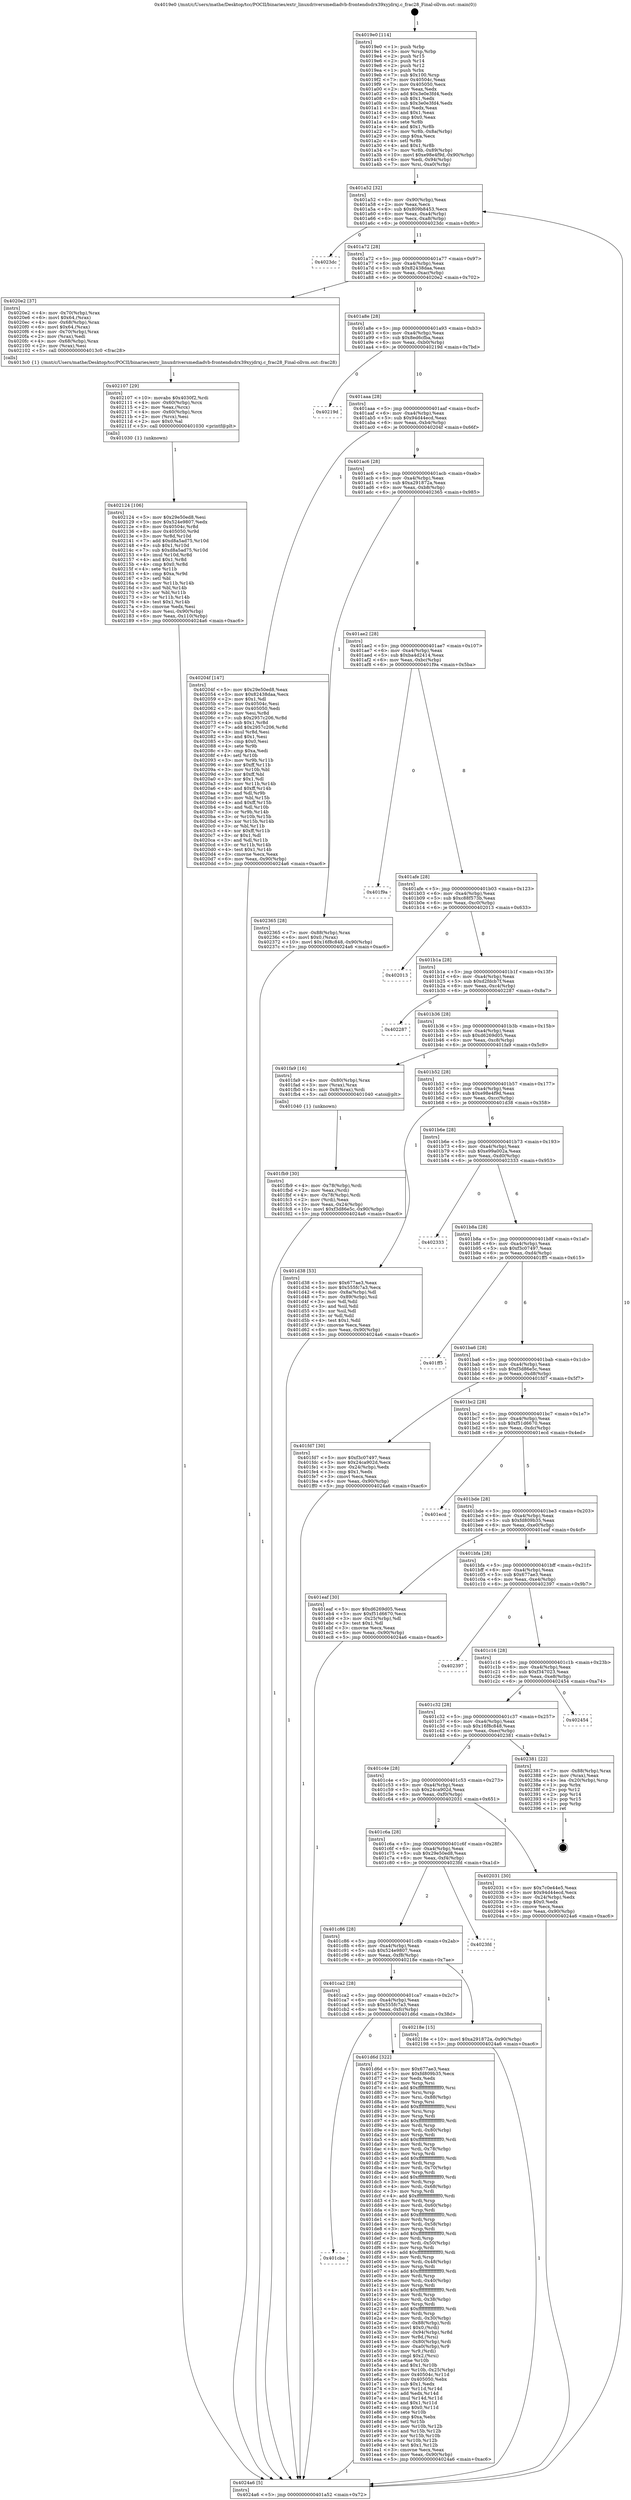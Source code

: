 digraph "0x4019e0" {
  label = "0x4019e0 (/mnt/c/Users/mathe/Desktop/tcc/POCII/binaries/extr_linuxdriversmediadvb-frontendsdrx39xyjdrxj.c_frac28_Final-ollvm.out::main(0))"
  labelloc = "t"
  node[shape=record]

  Entry [label="",width=0.3,height=0.3,shape=circle,fillcolor=black,style=filled]
  "0x401a52" [label="{
     0x401a52 [32]\l
     | [instrs]\l
     &nbsp;&nbsp;0x401a52 \<+6\>: mov -0x90(%rbp),%eax\l
     &nbsp;&nbsp;0x401a58 \<+2\>: mov %eax,%ecx\l
     &nbsp;&nbsp;0x401a5a \<+6\>: sub $0x809b8453,%ecx\l
     &nbsp;&nbsp;0x401a60 \<+6\>: mov %eax,-0xa4(%rbp)\l
     &nbsp;&nbsp;0x401a66 \<+6\>: mov %ecx,-0xa8(%rbp)\l
     &nbsp;&nbsp;0x401a6c \<+6\>: je 00000000004023dc \<main+0x9fc\>\l
  }"]
  "0x4023dc" [label="{
     0x4023dc\l
  }", style=dashed]
  "0x401a72" [label="{
     0x401a72 [28]\l
     | [instrs]\l
     &nbsp;&nbsp;0x401a72 \<+5\>: jmp 0000000000401a77 \<main+0x97\>\l
     &nbsp;&nbsp;0x401a77 \<+6\>: mov -0xa4(%rbp),%eax\l
     &nbsp;&nbsp;0x401a7d \<+5\>: sub $0x82438daa,%eax\l
     &nbsp;&nbsp;0x401a82 \<+6\>: mov %eax,-0xac(%rbp)\l
     &nbsp;&nbsp;0x401a88 \<+6\>: je 00000000004020e2 \<main+0x702\>\l
  }"]
  Exit [label="",width=0.3,height=0.3,shape=circle,fillcolor=black,style=filled,peripheries=2]
  "0x4020e2" [label="{
     0x4020e2 [37]\l
     | [instrs]\l
     &nbsp;&nbsp;0x4020e2 \<+4\>: mov -0x70(%rbp),%rax\l
     &nbsp;&nbsp;0x4020e6 \<+6\>: movl $0x64,(%rax)\l
     &nbsp;&nbsp;0x4020ec \<+4\>: mov -0x68(%rbp),%rax\l
     &nbsp;&nbsp;0x4020f0 \<+6\>: movl $0x64,(%rax)\l
     &nbsp;&nbsp;0x4020f6 \<+4\>: mov -0x70(%rbp),%rax\l
     &nbsp;&nbsp;0x4020fa \<+2\>: mov (%rax),%edi\l
     &nbsp;&nbsp;0x4020fc \<+4\>: mov -0x68(%rbp),%rax\l
     &nbsp;&nbsp;0x402100 \<+2\>: mov (%rax),%esi\l
     &nbsp;&nbsp;0x402102 \<+5\>: call 00000000004013c0 \<frac28\>\l
     | [calls]\l
     &nbsp;&nbsp;0x4013c0 \{1\} (/mnt/c/Users/mathe/Desktop/tcc/POCII/binaries/extr_linuxdriversmediadvb-frontendsdrx39xyjdrxj.c_frac28_Final-ollvm.out::frac28)\l
  }"]
  "0x401a8e" [label="{
     0x401a8e [28]\l
     | [instrs]\l
     &nbsp;&nbsp;0x401a8e \<+5\>: jmp 0000000000401a93 \<main+0xb3\>\l
     &nbsp;&nbsp;0x401a93 \<+6\>: mov -0xa4(%rbp),%eax\l
     &nbsp;&nbsp;0x401a99 \<+5\>: sub $0x8ed6cfba,%eax\l
     &nbsp;&nbsp;0x401a9e \<+6\>: mov %eax,-0xb0(%rbp)\l
     &nbsp;&nbsp;0x401aa4 \<+6\>: je 000000000040219d \<main+0x7bd\>\l
  }"]
  "0x402124" [label="{
     0x402124 [106]\l
     | [instrs]\l
     &nbsp;&nbsp;0x402124 \<+5\>: mov $0x29e50ed8,%esi\l
     &nbsp;&nbsp;0x402129 \<+5\>: mov $0x524e9807,%edx\l
     &nbsp;&nbsp;0x40212e \<+8\>: mov 0x40504c,%r8d\l
     &nbsp;&nbsp;0x402136 \<+8\>: mov 0x405050,%r9d\l
     &nbsp;&nbsp;0x40213e \<+3\>: mov %r8d,%r10d\l
     &nbsp;&nbsp;0x402141 \<+7\>: add $0xd8a5ad75,%r10d\l
     &nbsp;&nbsp;0x402148 \<+4\>: sub $0x1,%r10d\l
     &nbsp;&nbsp;0x40214c \<+7\>: sub $0xd8a5ad75,%r10d\l
     &nbsp;&nbsp;0x402153 \<+4\>: imul %r10d,%r8d\l
     &nbsp;&nbsp;0x402157 \<+4\>: and $0x1,%r8d\l
     &nbsp;&nbsp;0x40215b \<+4\>: cmp $0x0,%r8d\l
     &nbsp;&nbsp;0x40215f \<+4\>: sete %r11b\l
     &nbsp;&nbsp;0x402163 \<+4\>: cmp $0xa,%r9d\l
     &nbsp;&nbsp;0x402167 \<+3\>: setl %bl\l
     &nbsp;&nbsp;0x40216a \<+3\>: mov %r11b,%r14b\l
     &nbsp;&nbsp;0x40216d \<+3\>: and %bl,%r14b\l
     &nbsp;&nbsp;0x402170 \<+3\>: xor %bl,%r11b\l
     &nbsp;&nbsp;0x402173 \<+3\>: or %r11b,%r14b\l
     &nbsp;&nbsp;0x402176 \<+4\>: test $0x1,%r14b\l
     &nbsp;&nbsp;0x40217a \<+3\>: cmovne %edx,%esi\l
     &nbsp;&nbsp;0x40217d \<+6\>: mov %esi,-0x90(%rbp)\l
     &nbsp;&nbsp;0x402183 \<+6\>: mov %eax,-0x110(%rbp)\l
     &nbsp;&nbsp;0x402189 \<+5\>: jmp 00000000004024a6 \<main+0xac6\>\l
  }"]
  "0x40219d" [label="{
     0x40219d\l
  }", style=dashed]
  "0x401aaa" [label="{
     0x401aaa [28]\l
     | [instrs]\l
     &nbsp;&nbsp;0x401aaa \<+5\>: jmp 0000000000401aaf \<main+0xcf\>\l
     &nbsp;&nbsp;0x401aaf \<+6\>: mov -0xa4(%rbp),%eax\l
     &nbsp;&nbsp;0x401ab5 \<+5\>: sub $0x94d44ecd,%eax\l
     &nbsp;&nbsp;0x401aba \<+6\>: mov %eax,-0xb4(%rbp)\l
     &nbsp;&nbsp;0x401ac0 \<+6\>: je 000000000040204f \<main+0x66f\>\l
  }"]
  "0x402107" [label="{
     0x402107 [29]\l
     | [instrs]\l
     &nbsp;&nbsp;0x402107 \<+10\>: movabs $0x4030f2,%rdi\l
     &nbsp;&nbsp;0x402111 \<+4\>: mov -0x60(%rbp),%rcx\l
     &nbsp;&nbsp;0x402115 \<+2\>: mov %eax,(%rcx)\l
     &nbsp;&nbsp;0x402117 \<+4\>: mov -0x60(%rbp),%rcx\l
     &nbsp;&nbsp;0x40211b \<+2\>: mov (%rcx),%esi\l
     &nbsp;&nbsp;0x40211d \<+2\>: mov $0x0,%al\l
     &nbsp;&nbsp;0x40211f \<+5\>: call 0000000000401030 \<printf@plt\>\l
     | [calls]\l
     &nbsp;&nbsp;0x401030 \{1\} (unknown)\l
  }"]
  "0x40204f" [label="{
     0x40204f [147]\l
     | [instrs]\l
     &nbsp;&nbsp;0x40204f \<+5\>: mov $0x29e50ed8,%eax\l
     &nbsp;&nbsp;0x402054 \<+5\>: mov $0x82438daa,%ecx\l
     &nbsp;&nbsp;0x402059 \<+2\>: mov $0x1,%dl\l
     &nbsp;&nbsp;0x40205b \<+7\>: mov 0x40504c,%esi\l
     &nbsp;&nbsp;0x402062 \<+7\>: mov 0x405050,%edi\l
     &nbsp;&nbsp;0x402069 \<+3\>: mov %esi,%r8d\l
     &nbsp;&nbsp;0x40206c \<+7\>: sub $0x2957c206,%r8d\l
     &nbsp;&nbsp;0x402073 \<+4\>: sub $0x1,%r8d\l
     &nbsp;&nbsp;0x402077 \<+7\>: add $0x2957c206,%r8d\l
     &nbsp;&nbsp;0x40207e \<+4\>: imul %r8d,%esi\l
     &nbsp;&nbsp;0x402082 \<+3\>: and $0x1,%esi\l
     &nbsp;&nbsp;0x402085 \<+3\>: cmp $0x0,%esi\l
     &nbsp;&nbsp;0x402088 \<+4\>: sete %r9b\l
     &nbsp;&nbsp;0x40208c \<+3\>: cmp $0xa,%edi\l
     &nbsp;&nbsp;0x40208f \<+4\>: setl %r10b\l
     &nbsp;&nbsp;0x402093 \<+3\>: mov %r9b,%r11b\l
     &nbsp;&nbsp;0x402096 \<+4\>: xor $0xff,%r11b\l
     &nbsp;&nbsp;0x40209a \<+3\>: mov %r10b,%bl\l
     &nbsp;&nbsp;0x40209d \<+3\>: xor $0xff,%bl\l
     &nbsp;&nbsp;0x4020a0 \<+3\>: xor $0x1,%dl\l
     &nbsp;&nbsp;0x4020a3 \<+3\>: mov %r11b,%r14b\l
     &nbsp;&nbsp;0x4020a6 \<+4\>: and $0xff,%r14b\l
     &nbsp;&nbsp;0x4020aa \<+3\>: and %dl,%r9b\l
     &nbsp;&nbsp;0x4020ad \<+3\>: mov %bl,%r15b\l
     &nbsp;&nbsp;0x4020b0 \<+4\>: and $0xff,%r15b\l
     &nbsp;&nbsp;0x4020b4 \<+3\>: and %dl,%r10b\l
     &nbsp;&nbsp;0x4020b7 \<+3\>: or %r9b,%r14b\l
     &nbsp;&nbsp;0x4020ba \<+3\>: or %r10b,%r15b\l
     &nbsp;&nbsp;0x4020bd \<+3\>: xor %r15b,%r14b\l
     &nbsp;&nbsp;0x4020c0 \<+3\>: or %bl,%r11b\l
     &nbsp;&nbsp;0x4020c3 \<+4\>: xor $0xff,%r11b\l
     &nbsp;&nbsp;0x4020c7 \<+3\>: or $0x1,%dl\l
     &nbsp;&nbsp;0x4020ca \<+3\>: and %dl,%r11b\l
     &nbsp;&nbsp;0x4020cd \<+3\>: or %r11b,%r14b\l
     &nbsp;&nbsp;0x4020d0 \<+4\>: test $0x1,%r14b\l
     &nbsp;&nbsp;0x4020d4 \<+3\>: cmovne %ecx,%eax\l
     &nbsp;&nbsp;0x4020d7 \<+6\>: mov %eax,-0x90(%rbp)\l
     &nbsp;&nbsp;0x4020dd \<+5\>: jmp 00000000004024a6 \<main+0xac6\>\l
  }"]
  "0x401ac6" [label="{
     0x401ac6 [28]\l
     | [instrs]\l
     &nbsp;&nbsp;0x401ac6 \<+5\>: jmp 0000000000401acb \<main+0xeb\>\l
     &nbsp;&nbsp;0x401acb \<+6\>: mov -0xa4(%rbp),%eax\l
     &nbsp;&nbsp;0x401ad1 \<+5\>: sub $0xa291872a,%eax\l
     &nbsp;&nbsp;0x401ad6 \<+6\>: mov %eax,-0xb8(%rbp)\l
     &nbsp;&nbsp;0x401adc \<+6\>: je 0000000000402365 \<main+0x985\>\l
  }"]
  "0x401fb9" [label="{
     0x401fb9 [30]\l
     | [instrs]\l
     &nbsp;&nbsp;0x401fb9 \<+4\>: mov -0x78(%rbp),%rdi\l
     &nbsp;&nbsp;0x401fbd \<+2\>: mov %eax,(%rdi)\l
     &nbsp;&nbsp;0x401fbf \<+4\>: mov -0x78(%rbp),%rdi\l
     &nbsp;&nbsp;0x401fc3 \<+2\>: mov (%rdi),%eax\l
     &nbsp;&nbsp;0x401fc5 \<+3\>: mov %eax,-0x24(%rbp)\l
     &nbsp;&nbsp;0x401fc8 \<+10\>: movl $0xf3d86e5c,-0x90(%rbp)\l
     &nbsp;&nbsp;0x401fd2 \<+5\>: jmp 00000000004024a6 \<main+0xac6\>\l
  }"]
  "0x402365" [label="{
     0x402365 [28]\l
     | [instrs]\l
     &nbsp;&nbsp;0x402365 \<+7\>: mov -0x88(%rbp),%rax\l
     &nbsp;&nbsp;0x40236c \<+6\>: movl $0x0,(%rax)\l
     &nbsp;&nbsp;0x402372 \<+10\>: movl $0x16f8c848,-0x90(%rbp)\l
     &nbsp;&nbsp;0x40237c \<+5\>: jmp 00000000004024a6 \<main+0xac6\>\l
  }"]
  "0x401ae2" [label="{
     0x401ae2 [28]\l
     | [instrs]\l
     &nbsp;&nbsp;0x401ae2 \<+5\>: jmp 0000000000401ae7 \<main+0x107\>\l
     &nbsp;&nbsp;0x401ae7 \<+6\>: mov -0xa4(%rbp),%eax\l
     &nbsp;&nbsp;0x401aed \<+5\>: sub $0xba4d2414,%eax\l
     &nbsp;&nbsp;0x401af2 \<+6\>: mov %eax,-0xbc(%rbp)\l
     &nbsp;&nbsp;0x401af8 \<+6\>: je 0000000000401f9a \<main+0x5ba\>\l
  }"]
  "0x401cbe" [label="{
     0x401cbe\l
  }", style=dashed]
  "0x401f9a" [label="{
     0x401f9a\l
  }", style=dashed]
  "0x401afe" [label="{
     0x401afe [28]\l
     | [instrs]\l
     &nbsp;&nbsp;0x401afe \<+5\>: jmp 0000000000401b03 \<main+0x123\>\l
     &nbsp;&nbsp;0x401b03 \<+6\>: mov -0xa4(%rbp),%eax\l
     &nbsp;&nbsp;0x401b09 \<+5\>: sub $0xc88f573b,%eax\l
     &nbsp;&nbsp;0x401b0e \<+6\>: mov %eax,-0xc0(%rbp)\l
     &nbsp;&nbsp;0x401b14 \<+6\>: je 0000000000402013 \<main+0x633\>\l
  }"]
  "0x401d6d" [label="{
     0x401d6d [322]\l
     | [instrs]\l
     &nbsp;&nbsp;0x401d6d \<+5\>: mov $0x677ae3,%eax\l
     &nbsp;&nbsp;0x401d72 \<+5\>: mov $0xfd809b35,%ecx\l
     &nbsp;&nbsp;0x401d77 \<+2\>: xor %edx,%edx\l
     &nbsp;&nbsp;0x401d79 \<+3\>: mov %rsp,%rsi\l
     &nbsp;&nbsp;0x401d7c \<+4\>: add $0xfffffffffffffff0,%rsi\l
     &nbsp;&nbsp;0x401d80 \<+3\>: mov %rsi,%rsp\l
     &nbsp;&nbsp;0x401d83 \<+7\>: mov %rsi,-0x88(%rbp)\l
     &nbsp;&nbsp;0x401d8a \<+3\>: mov %rsp,%rsi\l
     &nbsp;&nbsp;0x401d8d \<+4\>: add $0xfffffffffffffff0,%rsi\l
     &nbsp;&nbsp;0x401d91 \<+3\>: mov %rsi,%rsp\l
     &nbsp;&nbsp;0x401d94 \<+3\>: mov %rsp,%rdi\l
     &nbsp;&nbsp;0x401d97 \<+4\>: add $0xfffffffffffffff0,%rdi\l
     &nbsp;&nbsp;0x401d9b \<+3\>: mov %rdi,%rsp\l
     &nbsp;&nbsp;0x401d9e \<+4\>: mov %rdi,-0x80(%rbp)\l
     &nbsp;&nbsp;0x401da2 \<+3\>: mov %rsp,%rdi\l
     &nbsp;&nbsp;0x401da5 \<+4\>: add $0xfffffffffffffff0,%rdi\l
     &nbsp;&nbsp;0x401da9 \<+3\>: mov %rdi,%rsp\l
     &nbsp;&nbsp;0x401dac \<+4\>: mov %rdi,-0x78(%rbp)\l
     &nbsp;&nbsp;0x401db0 \<+3\>: mov %rsp,%rdi\l
     &nbsp;&nbsp;0x401db3 \<+4\>: add $0xfffffffffffffff0,%rdi\l
     &nbsp;&nbsp;0x401db7 \<+3\>: mov %rdi,%rsp\l
     &nbsp;&nbsp;0x401dba \<+4\>: mov %rdi,-0x70(%rbp)\l
     &nbsp;&nbsp;0x401dbe \<+3\>: mov %rsp,%rdi\l
     &nbsp;&nbsp;0x401dc1 \<+4\>: add $0xfffffffffffffff0,%rdi\l
     &nbsp;&nbsp;0x401dc5 \<+3\>: mov %rdi,%rsp\l
     &nbsp;&nbsp;0x401dc8 \<+4\>: mov %rdi,-0x68(%rbp)\l
     &nbsp;&nbsp;0x401dcc \<+3\>: mov %rsp,%rdi\l
     &nbsp;&nbsp;0x401dcf \<+4\>: add $0xfffffffffffffff0,%rdi\l
     &nbsp;&nbsp;0x401dd3 \<+3\>: mov %rdi,%rsp\l
     &nbsp;&nbsp;0x401dd6 \<+4\>: mov %rdi,-0x60(%rbp)\l
     &nbsp;&nbsp;0x401dda \<+3\>: mov %rsp,%rdi\l
     &nbsp;&nbsp;0x401ddd \<+4\>: add $0xfffffffffffffff0,%rdi\l
     &nbsp;&nbsp;0x401de1 \<+3\>: mov %rdi,%rsp\l
     &nbsp;&nbsp;0x401de4 \<+4\>: mov %rdi,-0x58(%rbp)\l
     &nbsp;&nbsp;0x401de8 \<+3\>: mov %rsp,%rdi\l
     &nbsp;&nbsp;0x401deb \<+4\>: add $0xfffffffffffffff0,%rdi\l
     &nbsp;&nbsp;0x401def \<+3\>: mov %rdi,%rsp\l
     &nbsp;&nbsp;0x401df2 \<+4\>: mov %rdi,-0x50(%rbp)\l
     &nbsp;&nbsp;0x401df6 \<+3\>: mov %rsp,%rdi\l
     &nbsp;&nbsp;0x401df9 \<+4\>: add $0xfffffffffffffff0,%rdi\l
     &nbsp;&nbsp;0x401dfd \<+3\>: mov %rdi,%rsp\l
     &nbsp;&nbsp;0x401e00 \<+4\>: mov %rdi,-0x48(%rbp)\l
     &nbsp;&nbsp;0x401e04 \<+3\>: mov %rsp,%rdi\l
     &nbsp;&nbsp;0x401e07 \<+4\>: add $0xfffffffffffffff0,%rdi\l
     &nbsp;&nbsp;0x401e0b \<+3\>: mov %rdi,%rsp\l
     &nbsp;&nbsp;0x401e0e \<+4\>: mov %rdi,-0x40(%rbp)\l
     &nbsp;&nbsp;0x401e12 \<+3\>: mov %rsp,%rdi\l
     &nbsp;&nbsp;0x401e15 \<+4\>: add $0xfffffffffffffff0,%rdi\l
     &nbsp;&nbsp;0x401e19 \<+3\>: mov %rdi,%rsp\l
     &nbsp;&nbsp;0x401e1c \<+4\>: mov %rdi,-0x38(%rbp)\l
     &nbsp;&nbsp;0x401e20 \<+3\>: mov %rsp,%rdi\l
     &nbsp;&nbsp;0x401e23 \<+4\>: add $0xfffffffffffffff0,%rdi\l
     &nbsp;&nbsp;0x401e27 \<+3\>: mov %rdi,%rsp\l
     &nbsp;&nbsp;0x401e2a \<+4\>: mov %rdi,-0x30(%rbp)\l
     &nbsp;&nbsp;0x401e2e \<+7\>: mov -0x88(%rbp),%rdi\l
     &nbsp;&nbsp;0x401e35 \<+6\>: movl $0x0,(%rdi)\l
     &nbsp;&nbsp;0x401e3b \<+7\>: mov -0x94(%rbp),%r8d\l
     &nbsp;&nbsp;0x401e42 \<+3\>: mov %r8d,(%rsi)\l
     &nbsp;&nbsp;0x401e45 \<+4\>: mov -0x80(%rbp),%rdi\l
     &nbsp;&nbsp;0x401e49 \<+7\>: mov -0xa0(%rbp),%r9\l
     &nbsp;&nbsp;0x401e50 \<+3\>: mov %r9,(%rdi)\l
     &nbsp;&nbsp;0x401e53 \<+3\>: cmpl $0x2,(%rsi)\l
     &nbsp;&nbsp;0x401e56 \<+4\>: setne %r10b\l
     &nbsp;&nbsp;0x401e5a \<+4\>: and $0x1,%r10b\l
     &nbsp;&nbsp;0x401e5e \<+4\>: mov %r10b,-0x25(%rbp)\l
     &nbsp;&nbsp;0x401e62 \<+8\>: mov 0x40504c,%r11d\l
     &nbsp;&nbsp;0x401e6a \<+7\>: mov 0x405050,%ebx\l
     &nbsp;&nbsp;0x401e71 \<+3\>: sub $0x1,%edx\l
     &nbsp;&nbsp;0x401e74 \<+3\>: mov %r11d,%r14d\l
     &nbsp;&nbsp;0x401e77 \<+3\>: add %edx,%r14d\l
     &nbsp;&nbsp;0x401e7a \<+4\>: imul %r14d,%r11d\l
     &nbsp;&nbsp;0x401e7e \<+4\>: and $0x1,%r11d\l
     &nbsp;&nbsp;0x401e82 \<+4\>: cmp $0x0,%r11d\l
     &nbsp;&nbsp;0x401e86 \<+4\>: sete %r10b\l
     &nbsp;&nbsp;0x401e8a \<+3\>: cmp $0xa,%ebx\l
     &nbsp;&nbsp;0x401e8d \<+4\>: setl %r15b\l
     &nbsp;&nbsp;0x401e91 \<+3\>: mov %r10b,%r12b\l
     &nbsp;&nbsp;0x401e94 \<+3\>: and %r15b,%r12b\l
     &nbsp;&nbsp;0x401e97 \<+3\>: xor %r15b,%r10b\l
     &nbsp;&nbsp;0x401e9a \<+3\>: or %r10b,%r12b\l
     &nbsp;&nbsp;0x401e9d \<+4\>: test $0x1,%r12b\l
     &nbsp;&nbsp;0x401ea1 \<+3\>: cmovne %ecx,%eax\l
     &nbsp;&nbsp;0x401ea4 \<+6\>: mov %eax,-0x90(%rbp)\l
     &nbsp;&nbsp;0x401eaa \<+5\>: jmp 00000000004024a6 \<main+0xac6\>\l
  }"]
  "0x402013" [label="{
     0x402013\l
  }", style=dashed]
  "0x401b1a" [label="{
     0x401b1a [28]\l
     | [instrs]\l
     &nbsp;&nbsp;0x401b1a \<+5\>: jmp 0000000000401b1f \<main+0x13f\>\l
     &nbsp;&nbsp;0x401b1f \<+6\>: mov -0xa4(%rbp),%eax\l
     &nbsp;&nbsp;0x401b25 \<+5\>: sub $0xd2fdcb7f,%eax\l
     &nbsp;&nbsp;0x401b2a \<+6\>: mov %eax,-0xc4(%rbp)\l
     &nbsp;&nbsp;0x401b30 \<+6\>: je 0000000000402287 \<main+0x8a7\>\l
  }"]
  "0x401ca2" [label="{
     0x401ca2 [28]\l
     | [instrs]\l
     &nbsp;&nbsp;0x401ca2 \<+5\>: jmp 0000000000401ca7 \<main+0x2c7\>\l
     &nbsp;&nbsp;0x401ca7 \<+6\>: mov -0xa4(%rbp),%eax\l
     &nbsp;&nbsp;0x401cad \<+5\>: sub $0x555fc7a3,%eax\l
     &nbsp;&nbsp;0x401cb2 \<+6\>: mov %eax,-0xfc(%rbp)\l
     &nbsp;&nbsp;0x401cb8 \<+6\>: je 0000000000401d6d \<main+0x38d\>\l
  }"]
  "0x402287" [label="{
     0x402287\l
  }", style=dashed]
  "0x401b36" [label="{
     0x401b36 [28]\l
     | [instrs]\l
     &nbsp;&nbsp;0x401b36 \<+5\>: jmp 0000000000401b3b \<main+0x15b\>\l
     &nbsp;&nbsp;0x401b3b \<+6\>: mov -0xa4(%rbp),%eax\l
     &nbsp;&nbsp;0x401b41 \<+5\>: sub $0xd6269d05,%eax\l
     &nbsp;&nbsp;0x401b46 \<+6\>: mov %eax,-0xc8(%rbp)\l
     &nbsp;&nbsp;0x401b4c \<+6\>: je 0000000000401fa9 \<main+0x5c9\>\l
  }"]
  "0x40218e" [label="{
     0x40218e [15]\l
     | [instrs]\l
     &nbsp;&nbsp;0x40218e \<+10\>: movl $0xa291872a,-0x90(%rbp)\l
     &nbsp;&nbsp;0x402198 \<+5\>: jmp 00000000004024a6 \<main+0xac6\>\l
  }"]
  "0x401fa9" [label="{
     0x401fa9 [16]\l
     | [instrs]\l
     &nbsp;&nbsp;0x401fa9 \<+4\>: mov -0x80(%rbp),%rax\l
     &nbsp;&nbsp;0x401fad \<+3\>: mov (%rax),%rax\l
     &nbsp;&nbsp;0x401fb0 \<+4\>: mov 0x8(%rax),%rdi\l
     &nbsp;&nbsp;0x401fb4 \<+5\>: call 0000000000401040 \<atoi@plt\>\l
     | [calls]\l
     &nbsp;&nbsp;0x401040 \{1\} (unknown)\l
  }"]
  "0x401b52" [label="{
     0x401b52 [28]\l
     | [instrs]\l
     &nbsp;&nbsp;0x401b52 \<+5\>: jmp 0000000000401b57 \<main+0x177\>\l
     &nbsp;&nbsp;0x401b57 \<+6\>: mov -0xa4(%rbp),%eax\l
     &nbsp;&nbsp;0x401b5d \<+5\>: sub $0xe98e4f9d,%eax\l
     &nbsp;&nbsp;0x401b62 \<+6\>: mov %eax,-0xcc(%rbp)\l
     &nbsp;&nbsp;0x401b68 \<+6\>: je 0000000000401d38 \<main+0x358\>\l
  }"]
  "0x401c86" [label="{
     0x401c86 [28]\l
     | [instrs]\l
     &nbsp;&nbsp;0x401c86 \<+5\>: jmp 0000000000401c8b \<main+0x2ab\>\l
     &nbsp;&nbsp;0x401c8b \<+6\>: mov -0xa4(%rbp),%eax\l
     &nbsp;&nbsp;0x401c91 \<+5\>: sub $0x524e9807,%eax\l
     &nbsp;&nbsp;0x401c96 \<+6\>: mov %eax,-0xf8(%rbp)\l
     &nbsp;&nbsp;0x401c9c \<+6\>: je 000000000040218e \<main+0x7ae\>\l
  }"]
  "0x401d38" [label="{
     0x401d38 [53]\l
     | [instrs]\l
     &nbsp;&nbsp;0x401d38 \<+5\>: mov $0x677ae3,%eax\l
     &nbsp;&nbsp;0x401d3d \<+5\>: mov $0x555fc7a3,%ecx\l
     &nbsp;&nbsp;0x401d42 \<+6\>: mov -0x8a(%rbp),%dl\l
     &nbsp;&nbsp;0x401d48 \<+7\>: mov -0x89(%rbp),%sil\l
     &nbsp;&nbsp;0x401d4f \<+3\>: mov %dl,%dil\l
     &nbsp;&nbsp;0x401d52 \<+3\>: and %sil,%dil\l
     &nbsp;&nbsp;0x401d55 \<+3\>: xor %sil,%dl\l
     &nbsp;&nbsp;0x401d58 \<+3\>: or %dl,%dil\l
     &nbsp;&nbsp;0x401d5b \<+4\>: test $0x1,%dil\l
     &nbsp;&nbsp;0x401d5f \<+3\>: cmovne %ecx,%eax\l
     &nbsp;&nbsp;0x401d62 \<+6\>: mov %eax,-0x90(%rbp)\l
     &nbsp;&nbsp;0x401d68 \<+5\>: jmp 00000000004024a6 \<main+0xac6\>\l
  }"]
  "0x401b6e" [label="{
     0x401b6e [28]\l
     | [instrs]\l
     &nbsp;&nbsp;0x401b6e \<+5\>: jmp 0000000000401b73 \<main+0x193\>\l
     &nbsp;&nbsp;0x401b73 \<+6\>: mov -0xa4(%rbp),%eax\l
     &nbsp;&nbsp;0x401b79 \<+5\>: sub $0xe99a002a,%eax\l
     &nbsp;&nbsp;0x401b7e \<+6\>: mov %eax,-0xd0(%rbp)\l
     &nbsp;&nbsp;0x401b84 \<+6\>: je 0000000000402333 \<main+0x953\>\l
  }"]
  "0x4024a6" [label="{
     0x4024a6 [5]\l
     | [instrs]\l
     &nbsp;&nbsp;0x4024a6 \<+5\>: jmp 0000000000401a52 \<main+0x72\>\l
  }"]
  "0x4019e0" [label="{
     0x4019e0 [114]\l
     | [instrs]\l
     &nbsp;&nbsp;0x4019e0 \<+1\>: push %rbp\l
     &nbsp;&nbsp;0x4019e1 \<+3\>: mov %rsp,%rbp\l
     &nbsp;&nbsp;0x4019e4 \<+2\>: push %r15\l
     &nbsp;&nbsp;0x4019e6 \<+2\>: push %r14\l
     &nbsp;&nbsp;0x4019e8 \<+2\>: push %r12\l
     &nbsp;&nbsp;0x4019ea \<+1\>: push %rbx\l
     &nbsp;&nbsp;0x4019eb \<+7\>: sub $0x100,%rsp\l
     &nbsp;&nbsp;0x4019f2 \<+7\>: mov 0x40504c,%eax\l
     &nbsp;&nbsp;0x4019f9 \<+7\>: mov 0x405050,%ecx\l
     &nbsp;&nbsp;0x401a00 \<+2\>: mov %eax,%edx\l
     &nbsp;&nbsp;0x401a02 \<+6\>: add $0x3e0e3fd4,%edx\l
     &nbsp;&nbsp;0x401a08 \<+3\>: sub $0x1,%edx\l
     &nbsp;&nbsp;0x401a0b \<+6\>: sub $0x3e0e3fd4,%edx\l
     &nbsp;&nbsp;0x401a11 \<+3\>: imul %edx,%eax\l
     &nbsp;&nbsp;0x401a14 \<+3\>: and $0x1,%eax\l
     &nbsp;&nbsp;0x401a17 \<+3\>: cmp $0x0,%eax\l
     &nbsp;&nbsp;0x401a1a \<+4\>: sete %r8b\l
     &nbsp;&nbsp;0x401a1e \<+4\>: and $0x1,%r8b\l
     &nbsp;&nbsp;0x401a22 \<+7\>: mov %r8b,-0x8a(%rbp)\l
     &nbsp;&nbsp;0x401a29 \<+3\>: cmp $0xa,%ecx\l
     &nbsp;&nbsp;0x401a2c \<+4\>: setl %r8b\l
     &nbsp;&nbsp;0x401a30 \<+4\>: and $0x1,%r8b\l
     &nbsp;&nbsp;0x401a34 \<+7\>: mov %r8b,-0x89(%rbp)\l
     &nbsp;&nbsp;0x401a3b \<+10\>: movl $0xe98e4f9d,-0x90(%rbp)\l
     &nbsp;&nbsp;0x401a45 \<+6\>: mov %edi,-0x94(%rbp)\l
     &nbsp;&nbsp;0x401a4b \<+7\>: mov %rsi,-0xa0(%rbp)\l
  }"]
  "0x4023fd" [label="{
     0x4023fd\l
  }", style=dashed]
  "0x402333" [label="{
     0x402333\l
  }", style=dashed]
  "0x401b8a" [label="{
     0x401b8a [28]\l
     | [instrs]\l
     &nbsp;&nbsp;0x401b8a \<+5\>: jmp 0000000000401b8f \<main+0x1af\>\l
     &nbsp;&nbsp;0x401b8f \<+6\>: mov -0xa4(%rbp),%eax\l
     &nbsp;&nbsp;0x401b95 \<+5\>: sub $0xf3c07497,%eax\l
     &nbsp;&nbsp;0x401b9a \<+6\>: mov %eax,-0xd4(%rbp)\l
     &nbsp;&nbsp;0x401ba0 \<+6\>: je 0000000000401ff5 \<main+0x615\>\l
  }"]
  "0x401c6a" [label="{
     0x401c6a [28]\l
     | [instrs]\l
     &nbsp;&nbsp;0x401c6a \<+5\>: jmp 0000000000401c6f \<main+0x28f\>\l
     &nbsp;&nbsp;0x401c6f \<+6\>: mov -0xa4(%rbp),%eax\l
     &nbsp;&nbsp;0x401c75 \<+5\>: sub $0x29e50ed8,%eax\l
     &nbsp;&nbsp;0x401c7a \<+6\>: mov %eax,-0xf4(%rbp)\l
     &nbsp;&nbsp;0x401c80 \<+6\>: je 00000000004023fd \<main+0xa1d\>\l
  }"]
  "0x401ff5" [label="{
     0x401ff5\l
  }", style=dashed]
  "0x401ba6" [label="{
     0x401ba6 [28]\l
     | [instrs]\l
     &nbsp;&nbsp;0x401ba6 \<+5\>: jmp 0000000000401bab \<main+0x1cb\>\l
     &nbsp;&nbsp;0x401bab \<+6\>: mov -0xa4(%rbp),%eax\l
     &nbsp;&nbsp;0x401bb1 \<+5\>: sub $0xf3d86e5c,%eax\l
     &nbsp;&nbsp;0x401bb6 \<+6\>: mov %eax,-0xd8(%rbp)\l
     &nbsp;&nbsp;0x401bbc \<+6\>: je 0000000000401fd7 \<main+0x5f7\>\l
  }"]
  "0x402031" [label="{
     0x402031 [30]\l
     | [instrs]\l
     &nbsp;&nbsp;0x402031 \<+5\>: mov $0x7c0e44e5,%eax\l
     &nbsp;&nbsp;0x402036 \<+5\>: mov $0x94d44ecd,%ecx\l
     &nbsp;&nbsp;0x40203b \<+3\>: mov -0x24(%rbp),%edx\l
     &nbsp;&nbsp;0x40203e \<+3\>: cmp $0x0,%edx\l
     &nbsp;&nbsp;0x402041 \<+3\>: cmove %ecx,%eax\l
     &nbsp;&nbsp;0x402044 \<+6\>: mov %eax,-0x90(%rbp)\l
     &nbsp;&nbsp;0x40204a \<+5\>: jmp 00000000004024a6 \<main+0xac6\>\l
  }"]
  "0x401fd7" [label="{
     0x401fd7 [30]\l
     | [instrs]\l
     &nbsp;&nbsp;0x401fd7 \<+5\>: mov $0xf3c07497,%eax\l
     &nbsp;&nbsp;0x401fdc \<+5\>: mov $0x24ca902d,%ecx\l
     &nbsp;&nbsp;0x401fe1 \<+3\>: mov -0x24(%rbp),%edx\l
     &nbsp;&nbsp;0x401fe4 \<+3\>: cmp $0x1,%edx\l
     &nbsp;&nbsp;0x401fe7 \<+3\>: cmovl %ecx,%eax\l
     &nbsp;&nbsp;0x401fea \<+6\>: mov %eax,-0x90(%rbp)\l
     &nbsp;&nbsp;0x401ff0 \<+5\>: jmp 00000000004024a6 \<main+0xac6\>\l
  }"]
  "0x401bc2" [label="{
     0x401bc2 [28]\l
     | [instrs]\l
     &nbsp;&nbsp;0x401bc2 \<+5\>: jmp 0000000000401bc7 \<main+0x1e7\>\l
     &nbsp;&nbsp;0x401bc7 \<+6\>: mov -0xa4(%rbp),%eax\l
     &nbsp;&nbsp;0x401bcd \<+5\>: sub $0xf51d6670,%eax\l
     &nbsp;&nbsp;0x401bd2 \<+6\>: mov %eax,-0xdc(%rbp)\l
     &nbsp;&nbsp;0x401bd8 \<+6\>: je 0000000000401ecd \<main+0x4ed\>\l
  }"]
  "0x401c4e" [label="{
     0x401c4e [28]\l
     | [instrs]\l
     &nbsp;&nbsp;0x401c4e \<+5\>: jmp 0000000000401c53 \<main+0x273\>\l
     &nbsp;&nbsp;0x401c53 \<+6\>: mov -0xa4(%rbp),%eax\l
     &nbsp;&nbsp;0x401c59 \<+5\>: sub $0x24ca902d,%eax\l
     &nbsp;&nbsp;0x401c5e \<+6\>: mov %eax,-0xf0(%rbp)\l
     &nbsp;&nbsp;0x401c64 \<+6\>: je 0000000000402031 \<main+0x651\>\l
  }"]
  "0x401ecd" [label="{
     0x401ecd\l
  }", style=dashed]
  "0x401bde" [label="{
     0x401bde [28]\l
     | [instrs]\l
     &nbsp;&nbsp;0x401bde \<+5\>: jmp 0000000000401be3 \<main+0x203\>\l
     &nbsp;&nbsp;0x401be3 \<+6\>: mov -0xa4(%rbp),%eax\l
     &nbsp;&nbsp;0x401be9 \<+5\>: sub $0xfd809b35,%eax\l
     &nbsp;&nbsp;0x401bee \<+6\>: mov %eax,-0xe0(%rbp)\l
     &nbsp;&nbsp;0x401bf4 \<+6\>: je 0000000000401eaf \<main+0x4cf\>\l
  }"]
  "0x402381" [label="{
     0x402381 [22]\l
     | [instrs]\l
     &nbsp;&nbsp;0x402381 \<+7\>: mov -0x88(%rbp),%rax\l
     &nbsp;&nbsp;0x402388 \<+2\>: mov (%rax),%eax\l
     &nbsp;&nbsp;0x40238a \<+4\>: lea -0x20(%rbp),%rsp\l
     &nbsp;&nbsp;0x40238e \<+1\>: pop %rbx\l
     &nbsp;&nbsp;0x40238f \<+2\>: pop %r12\l
     &nbsp;&nbsp;0x402391 \<+2\>: pop %r14\l
     &nbsp;&nbsp;0x402393 \<+2\>: pop %r15\l
     &nbsp;&nbsp;0x402395 \<+1\>: pop %rbp\l
     &nbsp;&nbsp;0x402396 \<+1\>: ret\l
  }"]
  "0x401eaf" [label="{
     0x401eaf [30]\l
     | [instrs]\l
     &nbsp;&nbsp;0x401eaf \<+5\>: mov $0xd6269d05,%eax\l
     &nbsp;&nbsp;0x401eb4 \<+5\>: mov $0xf51d6670,%ecx\l
     &nbsp;&nbsp;0x401eb9 \<+3\>: mov -0x25(%rbp),%dl\l
     &nbsp;&nbsp;0x401ebc \<+3\>: test $0x1,%dl\l
     &nbsp;&nbsp;0x401ebf \<+3\>: cmovne %ecx,%eax\l
     &nbsp;&nbsp;0x401ec2 \<+6\>: mov %eax,-0x90(%rbp)\l
     &nbsp;&nbsp;0x401ec8 \<+5\>: jmp 00000000004024a6 \<main+0xac6\>\l
  }"]
  "0x401bfa" [label="{
     0x401bfa [28]\l
     | [instrs]\l
     &nbsp;&nbsp;0x401bfa \<+5\>: jmp 0000000000401bff \<main+0x21f\>\l
     &nbsp;&nbsp;0x401bff \<+6\>: mov -0xa4(%rbp),%eax\l
     &nbsp;&nbsp;0x401c05 \<+5\>: sub $0x677ae3,%eax\l
     &nbsp;&nbsp;0x401c0a \<+6\>: mov %eax,-0xe4(%rbp)\l
     &nbsp;&nbsp;0x401c10 \<+6\>: je 0000000000402397 \<main+0x9b7\>\l
  }"]
  "0x401c32" [label="{
     0x401c32 [28]\l
     | [instrs]\l
     &nbsp;&nbsp;0x401c32 \<+5\>: jmp 0000000000401c37 \<main+0x257\>\l
     &nbsp;&nbsp;0x401c37 \<+6\>: mov -0xa4(%rbp),%eax\l
     &nbsp;&nbsp;0x401c3d \<+5\>: sub $0x16f8c848,%eax\l
     &nbsp;&nbsp;0x401c42 \<+6\>: mov %eax,-0xec(%rbp)\l
     &nbsp;&nbsp;0x401c48 \<+6\>: je 0000000000402381 \<main+0x9a1\>\l
  }"]
  "0x402397" [label="{
     0x402397\l
  }", style=dashed]
  "0x401c16" [label="{
     0x401c16 [28]\l
     | [instrs]\l
     &nbsp;&nbsp;0x401c16 \<+5\>: jmp 0000000000401c1b \<main+0x23b\>\l
     &nbsp;&nbsp;0x401c1b \<+6\>: mov -0xa4(%rbp),%eax\l
     &nbsp;&nbsp;0x401c21 \<+5\>: sub $0xf347023,%eax\l
     &nbsp;&nbsp;0x401c26 \<+6\>: mov %eax,-0xe8(%rbp)\l
     &nbsp;&nbsp;0x401c2c \<+6\>: je 0000000000402454 \<main+0xa74\>\l
  }"]
  "0x402454" [label="{
     0x402454\l
  }", style=dashed]
  Entry -> "0x4019e0" [label=" 1"]
  "0x401a52" -> "0x4023dc" [label=" 0"]
  "0x401a52" -> "0x401a72" [label=" 11"]
  "0x402381" -> Exit [label=" 1"]
  "0x401a72" -> "0x4020e2" [label=" 1"]
  "0x401a72" -> "0x401a8e" [label=" 10"]
  "0x402365" -> "0x4024a6" [label=" 1"]
  "0x401a8e" -> "0x40219d" [label=" 0"]
  "0x401a8e" -> "0x401aaa" [label=" 10"]
  "0x40218e" -> "0x4024a6" [label=" 1"]
  "0x401aaa" -> "0x40204f" [label=" 1"]
  "0x401aaa" -> "0x401ac6" [label=" 9"]
  "0x402124" -> "0x4024a6" [label=" 1"]
  "0x401ac6" -> "0x402365" [label=" 1"]
  "0x401ac6" -> "0x401ae2" [label=" 8"]
  "0x402107" -> "0x402124" [label=" 1"]
  "0x401ae2" -> "0x401f9a" [label=" 0"]
  "0x401ae2" -> "0x401afe" [label=" 8"]
  "0x40204f" -> "0x4024a6" [label=" 1"]
  "0x401afe" -> "0x402013" [label=" 0"]
  "0x401afe" -> "0x401b1a" [label=" 8"]
  "0x402031" -> "0x4024a6" [label=" 1"]
  "0x401b1a" -> "0x402287" [label=" 0"]
  "0x401b1a" -> "0x401b36" [label=" 8"]
  "0x401fb9" -> "0x4024a6" [label=" 1"]
  "0x401b36" -> "0x401fa9" [label=" 1"]
  "0x401b36" -> "0x401b52" [label=" 7"]
  "0x401fa9" -> "0x401fb9" [label=" 1"]
  "0x401b52" -> "0x401d38" [label=" 1"]
  "0x401b52" -> "0x401b6e" [label=" 6"]
  "0x401d38" -> "0x4024a6" [label=" 1"]
  "0x4019e0" -> "0x401a52" [label=" 1"]
  "0x4024a6" -> "0x401a52" [label=" 10"]
  "0x401d6d" -> "0x4024a6" [label=" 1"]
  "0x401b6e" -> "0x402333" [label=" 0"]
  "0x401b6e" -> "0x401b8a" [label=" 6"]
  "0x4020e2" -> "0x402107" [label=" 1"]
  "0x401b8a" -> "0x401ff5" [label=" 0"]
  "0x401b8a" -> "0x401ba6" [label=" 6"]
  "0x401ca2" -> "0x401d6d" [label=" 1"]
  "0x401ba6" -> "0x401fd7" [label=" 1"]
  "0x401ba6" -> "0x401bc2" [label=" 5"]
  "0x401fd7" -> "0x4024a6" [label=" 1"]
  "0x401bc2" -> "0x401ecd" [label=" 0"]
  "0x401bc2" -> "0x401bde" [label=" 5"]
  "0x401c86" -> "0x40218e" [label=" 1"]
  "0x401bde" -> "0x401eaf" [label=" 1"]
  "0x401bde" -> "0x401bfa" [label=" 4"]
  "0x401eaf" -> "0x4024a6" [label=" 1"]
  "0x401bfa" -> "0x402397" [label=" 0"]
  "0x401bfa" -> "0x401c16" [label=" 4"]
  "0x401c6a" -> "0x4023fd" [label=" 0"]
  "0x401c16" -> "0x402454" [label=" 0"]
  "0x401c16" -> "0x401c32" [label=" 4"]
  "0x401c6a" -> "0x401c86" [label=" 2"]
  "0x401c32" -> "0x402381" [label=" 1"]
  "0x401c32" -> "0x401c4e" [label=" 3"]
  "0x401c86" -> "0x401ca2" [label=" 1"]
  "0x401c4e" -> "0x402031" [label=" 1"]
  "0x401c4e" -> "0x401c6a" [label=" 2"]
  "0x401ca2" -> "0x401cbe" [label=" 0"]
}
